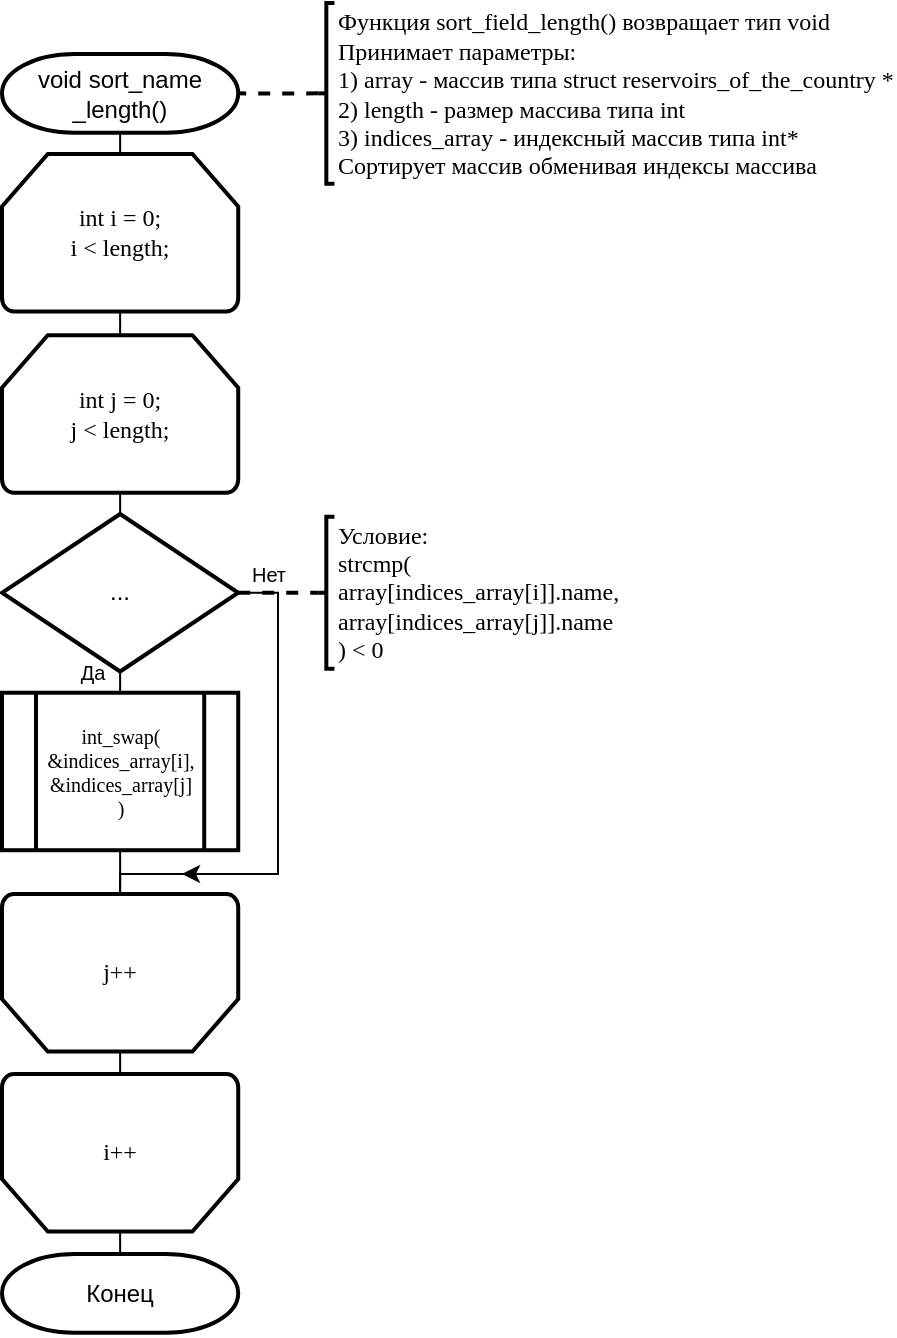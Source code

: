 <mxfile version="13.0.3" type="device"><diagram id="bw7SJU0cW9WvkinEJ-dO" name="Page-1"><mxGraphModel dx="868" dy="519" grid="1" gridSize="10" guides="1" tooltips="1" connect="1" arrows="1" fold="1" page="1" pageScale="1" pageWidth="827" pageHeight="1169" math="0" shadow="0"><root><mxCell id="0"/><mxCell id="1" parent="0"/><mxCell id="fTpEUxStH3WD9qe_AN6I-14" style="edgeStyle=orthogonalEdgeStyle;rounded=0;orthogonalLoop=1;jettySize=auto;html=1;exitX=0.5;exitY=1;exitDx=0;exitDy=0;exitPerimeter=0;entryX=0.5;entryY=0;entryDx=0;entryDy=0;entryPerimeter=0;endArrow=none;endFill=0;strokeWidth=1;" parent="1" source="fTpEUxStH3WD9qe_AN6I-1" target="fTpEUxStH3WD9qe_AN6I-2" edge="1"><mxGeometry relative="1" as="geometry"/></mxCell><mxCell id="fTpEUxStH3WD9qe_AN6I-1" value="void sort_name&lt;br&gt;_length()" style="strokeWidth=2;html=1;shape=mxgraph.flowchart.terminator;whiteSpace=wrap;" parent="1" vertex="1"><mxGeometry x="90" y="70" width="118.11" height="39.37" as="geometry"/></mxCell><mxCell id="fTpEUxStH3WD9qe_AN6I-15" style="edgeStyle=orthogonalEdgeStyle;rounded=0;orthogonalLoop=1;jettySize=auto;html=1;exitX=0.5;exitY=1;exitDx=0;exitDy=0;exitPerimeter=0;entryX=0.5;entryY=0;entryDx=0;entryDy=0;entryPerimeter=0;endArrow=none;endFill=0;strokeWidth=1;" parent="1" source="fTpEUxStH3WD9qe_AN6I-2" target="fTpEUxStH3WD9qe_AN6I-3" edge="1"><mxGeometry relative="1" as="geometry"/></mxCell><mxCell id="fTpEUxStH3WD9qe_AN6I-2" value="int i = 0;&lt;br&gt;i &amp;lt; length;" style="strokeWidth=2;html=1;shape=mxgraph.flowchart.loop_limit;whiteSpace=wrap;fontFamily=Times New Roman;" parent="1" vertex="1"><mxGeometry x="90" y="120" width="118.11" height="78.74" as="geometry"/></mxCell><mxCell id="fTpEUxStH3WD9qe_AN6I-16" style="edgeStyle=orthogonalEdgeStyle;rounded=0;orthogonalLoop=1;jettySize=auto;html=1;exitX=0.5;exitY=1;exitDx=0;exitDy=0;exitPerimeter=0;entryX=0.5;entryY=0;entryDx=0;entryDy=0;entryPerimeter=0;endArrow=none;endFill=0;strokeWidth=1;" parent="1" source="fTpEUxStH3WD9qe_AN6I-3" target="fTpEUxStH3WD9qe_AN6I-9" edge="1"><mxGeometry relative="1" as="geometry"/></mxCell><mxCell id="fTpEUxStH3WD9qe_AN6I-3" value="int j = 0;&lt;br&gt;j &amp;lt; length;" style="strokeWidth=2;html=1;shape=mxgraph.flowchart.loop_limit;whiteSpace=wrap;fontFamily=Times New Roman;" parent="1" vertex="1"><mxGeometry x="90" y="210.63" width="118.11" height="78.74" as="geometry"/></mxCell><mxCell id="fTpEUxStH3WD9qe_AN6I-19" style="edgeStyle=orthogonalEdgeStyle;rounded=0;orthogonalLoop=1;jettySize=auto;html=1;exitX=0.5;exitY=0;exitDx=0;exitDy=0;exitPerimeter=0;entryX=0.5;entryY=1;entryDx=0;entryDy=0;entryPerimeter=0;endArrow=none;endFill=0;strokeWidth=1;" parent="1" source="fTpEUxStH3WD9qe_AN6I-4" target="fTpEUxStH3WD9qe_AN6I-5" edge="1"><mxGeometry relative="1" as="geometry"/></mxCell><mxCell id="fTpEUxStH3WD9qe_AN6I-4" value="j++" style="strokeWidth=2;html=1;shape=mxgraph.flowchart.loop_limit;whiteSpace=wrap;fontFamily=Times New Roman;flipV=1;" parent="1" vertex="1"><mxGeometry x="90" y="490" width="118.11" height="78.74" as="geometry"/></mxCell><mxCell id="fTpEUxStH3WD9qe_AN6I-21" style="edgeStyle=orthogonalEdgeStyle;rounded=0;orthogonalLoop=1;jettySize=auto;html=1;exitX=0.5;exitY=0;exitDx=0;exitDy=0;exitPerimeter=0;entryX=0.5;entryY=0;entryDx=0;entryDy=0;entryPerimeter=0;endArrow=none;endFill=0;strokeWidth=1;" parent="1" source="fTpEUxStH3WD9qe_AN6I-5" target="fTpEUxStH3WD9qe_AN6I-20" edge="1"><mxGeometry relative="1" as="geometry"/></mxCell><mxCell id="fTpEUxStH3WD9qe_AN6I-5" value="i++" style="strokeWidth=2;html=1;shape=mxgraph.flowchart.loop_limit;whiteSpace=wrap;fontFamily=Times New Roman;flipV=1;" parent="1" vertex="1"><mxGeometry x="90" y="580" width="118.11" height="78.74" as="geometry"/></mxCell><mxCell id="fTpEUxStH3WD9qe_AN6I-18" style="edgeStyle=orthogonalEdgeStyle;rounded=0;orthogonalLoop=1;jettySize=auto;html=1;exitX=0.5;exitY=1;exitDx=0;exitDy=0;entryX=0.5;entryY=1;entryDx=0;entryDy=0;entryPerimeter=0;endArrow=none;endFill=0;strokeWidth=1;" parent="1" source="fTpEUxStH3WD9qe_AN6I-6" target="fTpEUxStH3WD9qe_AN6I-4" edge="1"><mxGeometry relative="1" as="geometry"/></mxCell><mxCell id="fTpEUxStH3WD9qe_AN6I-6" value="int_swap(&lt;br style=&quot;font-size: 10px&quot;&gt;&amp;amp;indices_array[i], &amp;amp;indices_array[j]&lt;br&gt;)" style="verticalLabelPosition=middle;verticalAlign=middle;html=1;shape=process;whiteSpace=wrap;rounded=0;size=0.14;arcSize=6;fontFamily=Times New Roman;strokeWidth=2;labelPosition=center;align=center;fontSize=10;" parent="1" vertex="1"><mxGeometry x="90" y="389.37" width="118.11" height="78.74" as="geometry"/></mxCell><mxCell id="fTpEUxStH3WD9qe_AN6I-8" value="Условие:&lt;br&gt;strcmp(&lt;br&gt;array[indices_array[i]].name,&lt;br&gt;array[indices_array[j]].name&lt;br&gt;) &amp;lt; 0" style="strokeWidth=2;html=1;shape=mxgraph.flowchart.annotation_2;align=left;labelPosition=right;pointerEvents=1;fontFamily=Times New Roman;" parent="1" vertex="1"><mxGeometry x="248.11" y="301.4" width="8.11" height="75.95" as="geometry"/></mxCell><mxCell id="fTpEUxStH3WD9qe_AN6I-10" style="edgeStyle=orthogonalEdgeStyle;rounded=0;orthogonalLoop=1;jettySize=auto;html=1;exitX=1;exitY=0.5;exitDx=0;exitDy=0;exitPerimeter=0;entryX=0;entryY=0.5;entryDx=0;entryDy=0;entryPerimeter=0;dashed=1;strokeWidth=2;endArrow=none;endFill=0;" parent="1" source="fTpEUxStH3WD9qe_AN6I-9" target="fTpEUxStH3WD9qe_AN6I-8" edge="1"><mxGeometry relative="1" as="geometry"/></mxCell><mxCell id="fTpEUxStH3WD9qe_AN6I-13" style="edgeStyle=orthogonalEdgeStyle;rounded=0;orthogonalLoop=1;jettySize=auto;html=1;exitX=1;exitY=0.5;exitDx=0;exitDy=0;exitPerimeter=0;entryX=0.5;entryY=1;entryDx=0;entryDy=0;entryPerimeter=0;endArrow=none;endFill=0;strokeWidth=1;" parent="1" source="fTpEUxStH3WD9qe_AN6I-9" target="fTpEUxStH3WD9qe_AN6I-4" edge="1"><mxGeometry relative="1" as="geometry"><Array as="points"><mxPoint x="228" y="339"/><mxPoint x="228" y="480"/><mxPoint x="149" y="480"/></Array></mxGeometry></mxCell><mxCell id="fTpEUxStH3WD9qe_AN6I-17" style="edgeStyle=orthogonalEdgeStyle;rounded=0;orthogonalLoop=1;jettySize=auto;html=1;exitX=0.5;exitY=1;exitDx=0;exitDy=0;exitPerimeter=0;entryX=0.5;entryY=0;entryDx=0;entryDy=0;endArrow=none;endFill=0;strokeWidth=1;" parent="1" source="fTpEUxStH3WD9qe_AN6I-9" target="fTpEUxStH3WD9qe_AN6I-6" edge="1"><mxGeometry relative="1" as="geometry"/></mxCell><mxCell id="fTpEUxStH3WD9qe_AN6I-9" value="..." style="strokeWidth=2;html=1;shape=mxgraph.flowchart.decision;whiteSpace=wrap;" parent="1" vertex="1"><mxGeometry x="90" y="300" width="118.11" height="78.74" as="geometry"/></mxCell><mxCell id="fTpEUxStH3WD9qe_AN6I-20" value="Конец" style="strokeWidth=2;html=1;shape=mxgraph.flowchart.terminator;whiteSpace=wrap;" parent="1" vertex="1"><mxGeometry x="90" y="670" width="118.11" height="39.37" as="geometry"/></mxCell><mxCell id="fTpEUxStH3WD9qe_AN6I-23" style="edgeStyle=orthogonalEdgeStyle;rounded=0;orthogonalLoop=1;jettySize=auto;html=1;exitX=0;exitY=0.5;exitDx=0;exitDy=0;exitPerimeter=0;entryX=1;entryY=0.5;entryDx=0;entryDy=0;entryPerimeter=0;endArrow=none;endFill=0;strokeWidth=2;dashed=1;" parent="1" source="fTpEUxStH3WD9qe_AN6I-22" target="fTpEUxStH3WD9qe_AN6I-1" edge="1"><mxGeometry relative="1" as="geometry"/></mxCell><mxCell id="fTpEUxStH3WD9qe_AN6I-22" value="Функция sort_field_length() возвращает тип void&lt;br&gt;Принимает параметры:&lt;br&gt;1) array - массив типа&amp;nbsp;struct reservoirs_of_the_country *&lt;br&gt;2)&amp;nbsp;length - размер массива типа int&lt;br&gt;3) indices_array - индексный массив типа&amp;nbsp;int*&lt;br&gt;Сортирует массив обменивая индексы массива" style="strokeWidth=2;html=1;shape=mxgraph.flowchart.annotation_2;align=left;labelPosition=right;pointerEvents=1;fontFamily=Times New Roman;" parent="1" vertex="1"><mxGeometry x="248.11" y="44.53" width="8.11" height="90.31" as="geometry"/></mxCell><mxCell id="fTpEUxStH3WD9qe_AN6I-26" value="Да" style="text;html=1;align=center;verticalAlign=middle;resizable=0;points=[];autosize=1;fontSize=10;" parent="1" vertex="1"><mxGeometry x="120" y="369.37" width="30" height="20" as="geometry"/></mxCell><mxCell id="fTpEUxStH3WD9qe_AN6I-27" value="Нет" style="text;html=1;align=center;verticalAlign=middle;resizable=0;points=[];autosize=1;fontSize=10;" parent="1" vertex="1"><mxGeometry x="208.11" y="320" width="30" height="20" as="geometry"/></mxCell><mxCell id="fTpEUxStH3WD9qe_AN6I-28" value="" style="endArrow=classic;html=1;strokeWidth=1;fontSize=10;" parent="1" edge="1"><mxGeometry width="50" height="50" relative="1" as="geometry"><mxPoint x="220" y="480" as="sourcePoint"/><mxPoint x="180" y="480" as="targetPoint"/></mxGeometry></mxCell></root></mxGraphModel></diagram></mxfile>